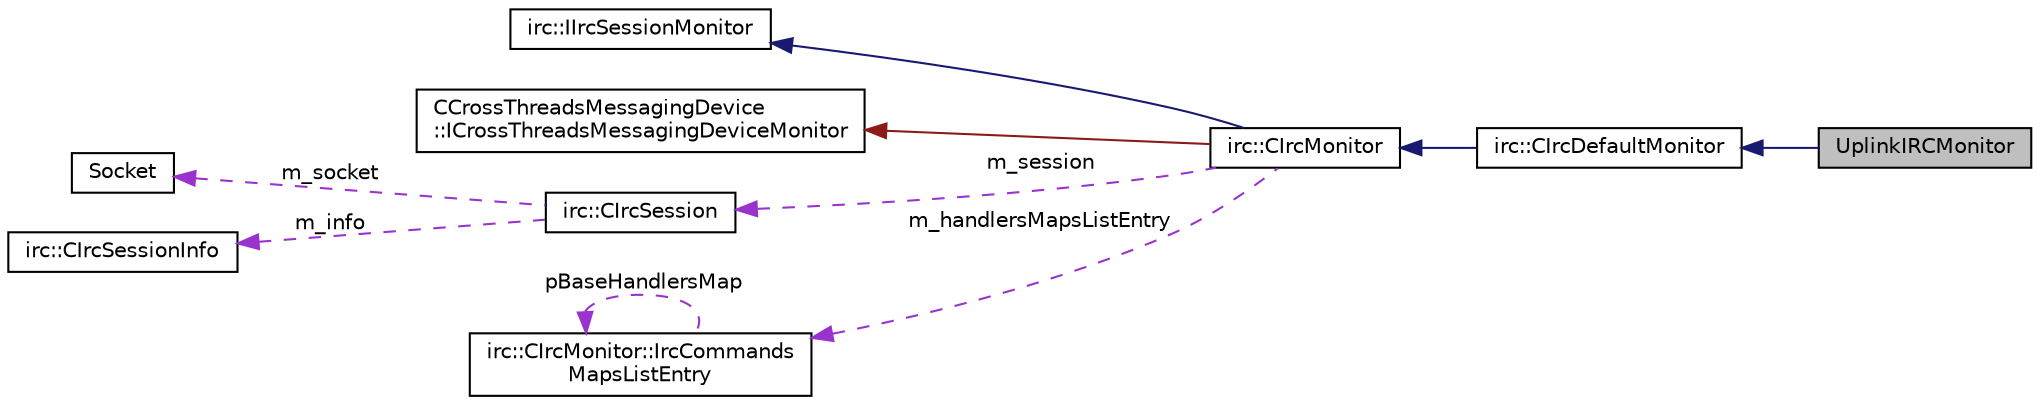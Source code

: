 digraph "UplinkIRCMonitor"
{
 // LATEX_PDF_SIZE
  edge [fontname="Helvetica",fontsize="10",labelfontname="Helvetica",labelfontsize="10"];
  node [fontname="Helvetica",fontsize="10",shape=record];
  rankdir="LR";
  Node1 [label="UplinkIRCMonitor",height=0.2,width=0.4,color="black", fillcolor="grey75", style="filled", fontcolor="black",tooltip=" "];
  Node2 -> Node1 [dir="back",color="midnightblue",fontsize="10",style="solid",fontname="Helvetica"];
  Node2 [label="irc::CIrcDefaultMonitor",height=0.2,width=0.4,color="black", fillcolor="white", style="filled",URL="$classirc_1_1CIrcDefaultMonitor.html",tooltip=" "];
  Node3 -> Node2 [dir="back",color="midnightblue",fontsize="10",style="solid",fontname="Helvetica"];
  Node3 [label="irc::CIrcMonitor",height=0.2,width=0.4,color="black", fillcolor="white", style="filled",URL="$classirc_1_1CIrcMonitor.html",tooltip=" "];
  Node4 -> Node3 [dir="back",color="midnightblue",fontsize="10",style="solid",fontname="Helvetica"];
  Node4 [label="irc::IIrcSessionMonitor",height=0.2,width=0.4,color="black", fillcolor="white", style="filled",URL="$structirc_1_1IIrcSessionMonitor.html",tooltip=" "];
  Node5 -> Node3 [dir="back",color="firebrick4",fontsize="10",style="solid",fontname="Helvetica"];
  Node5 [label="CCrossThreadsMessagingDevice\l::ICrossThreadsMessagingDeviceMonitor",height=0.2,width=0.4,color="black", fillcolor="white", style="filled",URL="$structCCrossThreadsMessagingDevice_1_1ICrossThreadsMessagingDeviceMonitor.html",tooltip=" "];
  Node6 -> Node3 [dir="back",color="darkorchid3",fontsize="10",style="dashed",label=" m_session" ,fontname="Helvetica"];
  Node6 [label="irc::CIrcSession",height=0.2,width=0.4,color="black", fillcolor="white", style="filled",URL="$classirc_1_1CIrcSession.html",tooltip=" "];
  Node7 -> Node6 [dir="back",color="darkorchid3",fontsize="10",style="dashed",label=" m_socket" ,fontname="Helvetica"];
  Node7 [label="Socket",height=0.2,width=0.4,color="black", fillcolor="white", style="filled",URL="$classSocket.html",tooltip=" "];
  Node8 -> Node6 [dir="back",color="darkorchid3",fontsize="10",style="dashed",label=" m_info" ,fontname="Helvetica"];
  Node8 [label="irc::CIrcSessionInfo",height=0.2,width=0.4,color="black", fillcolor="white", style="filled",URL="$structirc_1_1CIrcSessionInfo.html",tooltip=" "];
  Node9 -> Node3 [dir="back",color="darkorchid3",fontsize="10",style="dashed",label=" m_handlersMapsListEntry" ,fontname="Helvetica"];
  Node9 [label="irc::CIrcMonitor::IrcCommands\lMapsListEntry",height=0.2,width=0.4,color="black", fillcolor="white", style="filled",URL="$structirc_1_1CIrcMonitor_1_1IrcCommandsMapsListEntry.html",tooltip=" "];
  Node9 -> Node9 [dir="back",color="darkorchid3",fontsize="10",style="dashed",label=" pBaseHandlersMap" ,fontname="Helvetica"];
}
